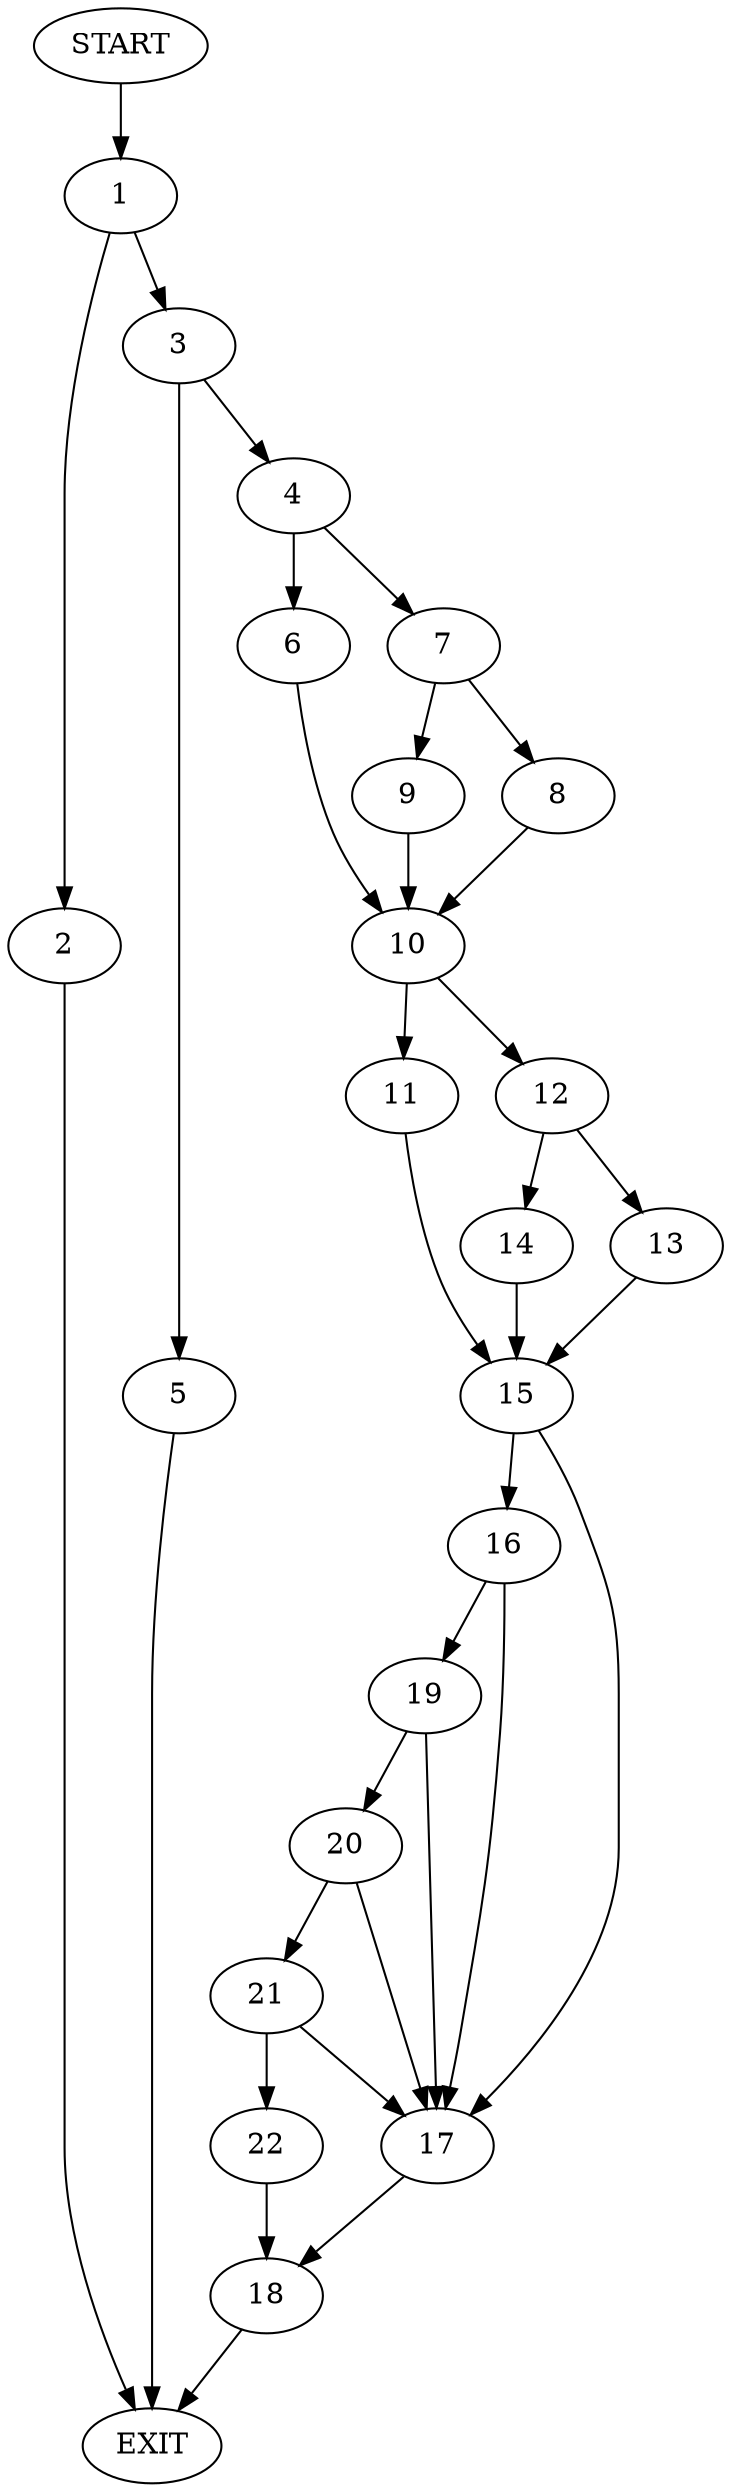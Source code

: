 digraph {
0 [label="START"]
23 [label="EXIT"]
0 -> 1
1 -> 2
1 -> 3
3 -> 4
3 -> 5
2 -> 23
5 -> 23
4 -> 6
4 -> 7
7 -> 8
7 -> 9
6 -> 10
9 -> 10
8 -> 10
10 -> 11
10 -> 12
12 -> 13
12 -> 14
11 -> 15
14 -> 15
13 -> 15
15 -> 16
15 -> 17
17 -> 18
16 -> 19
16 -> 17
19 -> 20
19 -> 17
20 -> 17
20 -> 21
21 -> 22
21 -> 17
22 -> 18
18 -> 23
}
